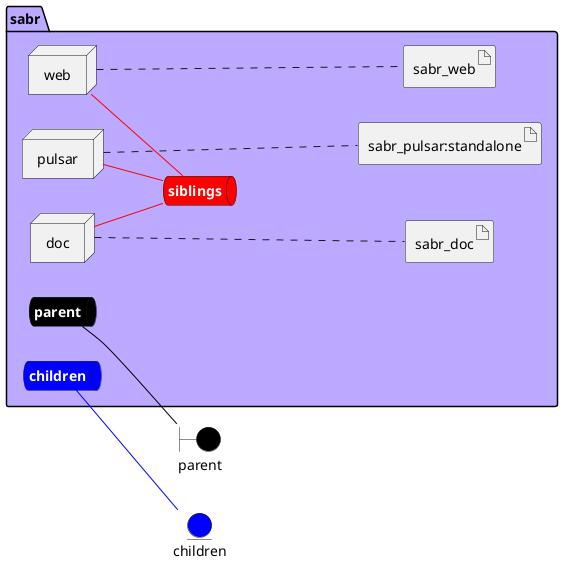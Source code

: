 @startuml

left to right direction


boundary parent #black


entity children #blue




package "sabr" #bbaaff {
    queue parentnet #black [
            <b><color:white>parent</color></b>
    ]

    parentnet -[#black]- parent

    queue childrennet #blue [
            <b><color:white>children</color></b>
    ]

    childrennet -[#blue]- children

    queue siblingsnet #red [
            <b><color:white>siblings</color></b>
    ]


node "web" as webService
node "pulsar" as pulsarService
node "doc" as docService


        artifact "sabr_web" as sabr_webimage

        artifact "sabr_pulsar:standalone" as sabr_pulsarstandaloneimage

        artifact "sabr_doc" as sabr_docimage

}

webService -[#red]- siblingsnet

pulsarService -[#red]- siblingsnet

docService -[#red]- siblingsnet
webService .... sabr_webimage
pulsarService .... sabr_pulsarstandaloneimage
docService .... sabr_docimage


@enduml
